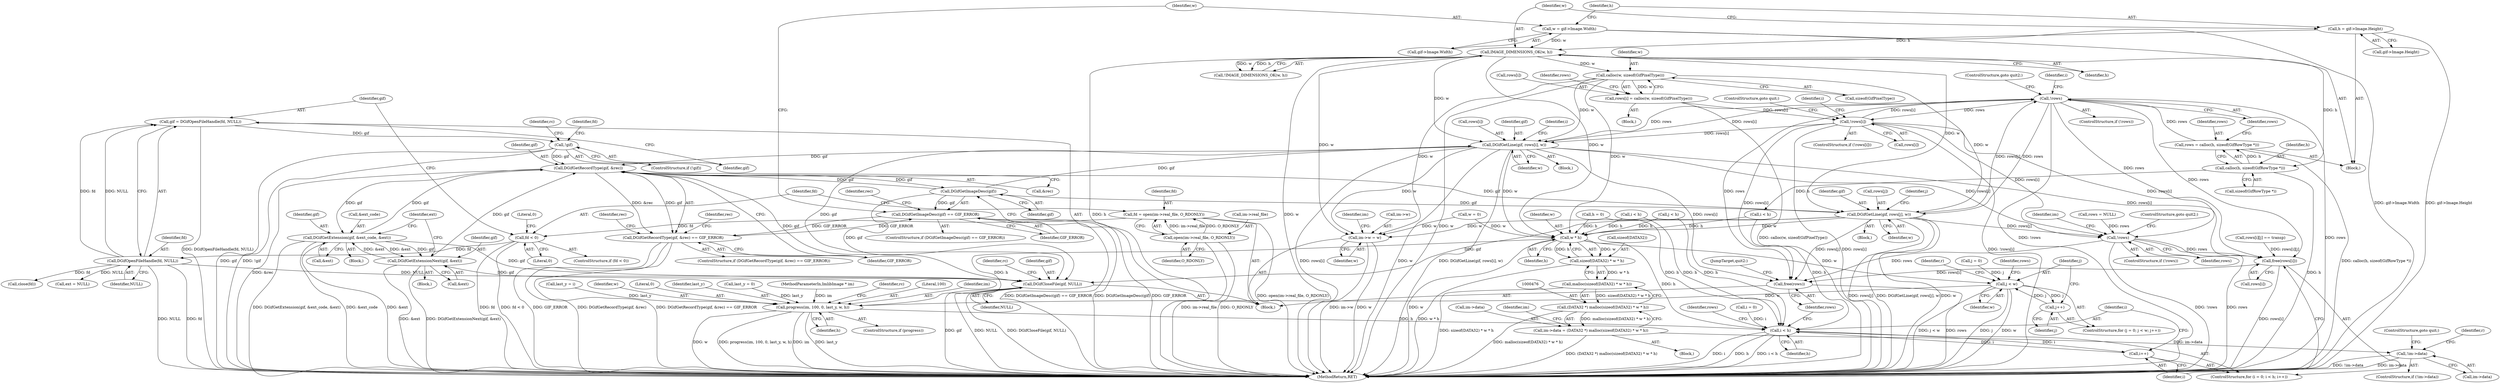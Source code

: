 digraph "0_enlightment_37a96801663b7b4cd3fbe56cc0eb8b6a17e766a8@pointer" {
"1000260" [label="(Call,!rows)"];
"1000337" [label="(Call,DGifGetLine(gif, rows[i], w))"];
"1000225" [label="(Call,DGifGetImageDesc(gif))"];
"1000206" [label="(Call,DGifGetRecordType(gif, &rec))"];
"1000391" [label="(Call,DGifGetExtensionNext(gif, &ext))"];
"1000357" [label="(Call,DGifGetExtension(gif, &ext_code, &ext))"];
"1000192" [label="(Call,!gif)"];
"1000186" [label="(Call,gif = DGifOpenFileHandle(fd, NULL))"];
"1000188" [label="(Call,DGifOpenFileHandle(fd, NULL))"];
"1000181" [label="(Call,fd < 0)"];
"1000173" [label="(Call,fd = open(im->real_file, O_RDONLY))"];
"1000175" [label="(Call,open(im->real_file, O_RDONLY))"];
"1000319" [label="(Call,DGifGetLine(gif, rows[j], w))"];
"1000260" [label="(Call,!rows)"];
"1000253" [label="(Call,rows = calloc(h, sizeof(GifRowType *)))"];
"1000255" [label="(Call,calloc(h, sizeof(GifRowType *)))"];
"1000249" [label="(Call,IMAGE_DIMENSIONS_OK(w, h))"];
"1000233" [label="(Call,w = gif->Image.Width)"];
"1000240" [label="(Call,h = gif->Image.Height)"];
"1000282" [label="(Call,!rows[i])"];
"1000273" [label="(Call,rows[i] = calloc(w, sizeof(GifPixelType)))"];
"1000277" [label="(Call,calloc(w, sizeof(GifPixelType)))"];
"1000205" [label="(Call,DGifGetRecordType(gif, &rec) == GIF_ERROR)"];
"1000224" [label="(Call,DGifGetImageDesc(gif) == GIF_ERROR)"];
"1000416" [label="(Call,!rows)"];
"1000761" [label="(Call,free(rows[i]))"];
"1000765" [label="(Call,free(rows))"];
"1000420" [label="(Call,im->w = w)"];
"1000481" [label="(Call,w * h)"];
"1000478" [label="(Call,sizeof(DATA32) * w * h)"];
"1000477" [label="(Call,malloc(sizeof(DATA32) * w * h))"];
"1000475" [label="(Call,(DATA32 *) malloc(sizeof(DATA32) * w * h))"];
"1000471" [label="(Call,im->data = (DATA32 *) malloc(sizeof(DATA32) * w * h))"];
"1000485" [label="(Call,!im->data)"];
"1000553" [label="(Call,j < w)"];
"1000556" [label="(Call,j++)"];
"1000741" [label="(Call,progress(im, 100, 0, last_y, w, h))"];
"1000756" [label="(Call,i < h)"];
"1000759" [label="(Call,i++)"];
"1000768" [label="(Call,DGifCloseFile(gif, NULL))"];
"1000281" [label="(ControlStructure,if (!rows[i]))"];
"1000175" [label="(Call,open(im->real_file, O_RDONLY))"];
"1000484" [label="(ControlStructure,if (!im->data))"];
"1000249" [label="(Call,IMAGE_DIMENSIONS_OK(w, h))"];
"1000195" [label="(Call,close(fd))"];
"1000354" [label="(Call,ext = NULL)"];
"1000180" [label="(ControlStructure,if (fd < 0))"];
"1000272" [label="(Block,)"];
"1000767" [label="(JumpTarget,quit2:)"];
"1000449" [label="(Block,)"];
"1000697" [label="(Identifier,r)"];
"1000282" [label="(Call,!rows[i])"];
"1000314" [label="(Identifier,j)"];
"1000235" [label="(Call,gif->Image.Width)"];
"1000549" [label="(ControlStructure,for (j = 0; j < w; j++))"];
"1000692" [label="(Call,last_y = i)"];
"1000765" [label="(Call,free(rows))"];
"1000251" [label="(Identifier,h)"];
"1000267" [label="(Call,i < h)"];
"1000472" [label="(Call,im->data)"];
"1000422" [label="(Identifier,im)"];
"1000756" [label="(Call,i < h)"];
"1000478" [label="(Call,sizeof(DATA32) * w * h)"];
"1000759" [label="(Call,i++)"];
"1000192" [label="(Call,!gif)"];
"1000257" [label="(Call,sizeof(GifRowType *))"];
"1000351" [label="(Block,)"];
"1000471" [label="(Call,im->data = (DATA32 *) malloc(sizeof(DATA32) * w * h))"];
"1000331" [label="(Call,i < h)"];
"1000342" [label="(Identifier,w)"];
"1000486" [label="(Call,im->data)"];
"1000746" [label="(Identifier,w)"];
"1000364" [label="(Identifier,ext)"];
"1000193" [label="(Identifier,gif)"];
"1000189" [label="(Identifier,fd)"];
"1000427" [label="(Identifier,im)"];
"1000560" [label="(Call,rows[i][j] == transp)"];
"1000241" [label="(Identifier,h)"];
"1000318" [label="(Block,)"];
"1000393" [label="(Call,&ext)"];
"1000392" [label="(Identifier,gif)"];
"1000114" [label="(Block,)"];
"1000277" [label="(Call,calloc(w, sizeof(GifPixelType)))"];
"1000335" [label="(Identifier,i)"];
"1000181" [label="(Call,fd < 0)"];
"1000477" [label="(Call,malloc(sizeof(DATA32) * w * h))"];
"1000182" [label="(Identifier,fd)"];
"1000213" [label="(Identifier,rec)"];
"1000210" [label="(Identifier,GIF_ERROR)"];
"1000762" [label="(Call,rows[i])"];
"1000424" [label="(Identifier,w)"];
"1000760" [label="(Identifier,i)"];
"1000226" [label="(Identifier,gif)"];
"1000391" [label="(Call,DGifGetExtensionNext(gif, &ext))"];
"1000259" [label="(ControlStructure,if (!rows))"];
"1000320" [label="(Identifier,gif)"];
"1000555" [label="(Identifier,w)"];
"1000770" [label="(Identifier,NULL)"];
"1000183" [label="(Literal,0)"];
"1000417" [label="(Identifier,rows)"];
"1000242" [label="(Call,gif->Image.Height)"];
"1000265" [label="(Identifier,i)"];
"1000744" [label="(Literal,0)"];
"1000261" [label="(Identifier,rows)"];
"1000135" [label="(Call,w = 0)"];
"1000176" [label="(Call,im->real_file)"];
"1000284" [label="(Identifier,rows)"];
"1000772" [label="(Identifier,rc)"];
"1000233" [label="(Call,w = gif->Image.Width)"];
"1000240" [label="(Call,h = gif->Image.Height)"];
"1000185" [label="(Literal,0)"];
"1000222" [label="(Block,)"];
"1000415" [label="(ControlStructure,if (!rows))"];
"1000260" [label="(Call,!rows)"];
"1000475" [label="(Call,(DATA32 *) malloc(sizeof(DATA32) * w * h))"];
"1000745" [label="(Identifier,last_y)"];
"1000274" [label="(Call,rows[i])"];
"1000557" [label="(Identifier,j)"];
"1000768" [label="(Call,DGifCloseFile(gif, NULL))"];
"1000152" [label="(Call,last_y = 0)"];
"1000207" [label="(Identifier,gif)"];
"1000324" [label="(Identifier,w)"];
"1000489" [label="(ControlStructure,goto quit;)"];
"1000739" [label="(ControlStructure,if (progress))"];
"1000204" [label="(ControlStructure,if (DGifGetRecordType(gif, &rec) == GIF_ERROR))"];
"1000757" [label="(Identifier,i)"];
"1000234" [label="(Identifier,w)"];
"1000191" [label="(ControlStructure,if (!gif))"];
"1000255" [label="(Call,calloc(h, sizeof(GifRowType *)))"];
"1000256" [label="(Identifier,h)"];
"1000188" [label="(Call,DGifOpenFileHandle(fd, NULL))"];
"1000279" [label="(Call,sizeof(GifPixelType))"];
"1000250" [label="(Identifier,w)"];
"1000416" [label="(Call,!rows)"];
"1000550" [label="(Call,j = 0)"];
"1000262" [label="(ControlStructure,goto quit2;)"];
"1000337" [label="(Call,DGifGetLine(gif, rows[i], w))"];
"1000365" [label="(Block,)"];
"1000336" [label="(Block,)"];
"1000483" [label="(Identifier,h)"];
"1000563" [label="(Identifier,rows)"];
"1000205" [label="(Call,DGifGetRecordType(gif, &rec) == GIF_ERROR)"];
"1000283" [label="(Call,rows[i])"];
"1000554" [label="(Identifier,j)"];
"1000553" [label="(Call,j < w)"];
"1000110" [label="(MethodParameterIn,ImlibImage * im)"];
"1000173" [label="(Call,fd = open(im->real_file, O_RDONLY))"];
"1000253" [label="(Call,rows = calloc(h, sizeof(GifRowType *)))"];
"1000223" [label="(ControlStructure,if (DGifGetImageDesc(gif) == GIF_ERROR))"];
"1000421" [label="(Call,im->w)"];
"1000206" [label="(Call,DGifGetRecordType(gif, &rec))"];
"1000254" [label="(Identifier,rows)"];
"1000741" [label="(Call,progress(im, 100, 0, last_y, w, h))"];
"1000493" [label="(Identifier,r)"];
"1000357" [label="(Call,DGifGetExtension(gif, &ext_code, &ext))"];
"1000310" [label="(Call,j < h)"];
"1000339" [label="(Call,rows[i])"];
"1000187" [label="(Identifier,gif)"];
"1000479" [label="(Call,sizeof(DATA32))"];
"1000758" [label="(Identifier,h)"];
"1000196" [label="(Identifier,fd)"];
"1000225" [label="(Call,DGifGetImageDesc(gif))"];
"1000766" [label="(Identifier,rows)"];
"1000248" [label="(Call,!IMAGE_DIMENSIONS_OK(w, h))"];
"1000286" [label="(ControlStructure,goto quit;)"];
"1000487" [label="(Identifier,im)"];
"1000338" [label="(Identifier,gif)"];
"1000361" [label="(Call,&ext)"];
"1000190" [label="(Identifier,NULL)"];
"1000556" [label="(Call,j++)"];
"1000321" [label="(Call,rows[j])"];
"1000200" [label="(Identifier,rc)"];
"1000273" [label="(Call,rows[i] = calloc(w, sizeof(GifPixelType)))"];
"1000227" [label="(Identifier,GIF_ERROR)"];
"1000186" [label="(Call,gif = DGifOpenFileHandle(fd, NULL))"];
"1000752" [label="(ControlStructure,for (i = 0; i < h; i++))"];
"1000319" [label="(Call,DGifGetLine(gif, rows[j], w))"];
"1000769" [label="(Identifier,gif)"];
"1000359" [label="(Call,&ext_code)"];
"1000749" [label="(Identifier,rc)"];
"1000160" [label="(Call,rows = NULL)"];
"1000174" [label="(Identifier,fd)"];
"1000230" [label="(Identifier,rec)"];
"1000485" [label="(Call,!im->data)"];
"1000747" [label="(Identifier,h)"];
"1000271" [label="(Identifier,i)"];
"1000763" [label="(Identifier,rows)"];
"1000743" [label="(Literal,100)"];
"1000753" [label="(Call,i = 0)"];
"1000139" [label="(Call,h = 0)"];
"1000420" [label="(Call,im->w = w)"];
"1000419" [label="(ControlStructure,goto quit2;)"];
"1000773" [label="(MethodReturn,RET)"];
"1000224" [label="(Call,DGifGetImageDesc(gif) == GIF_ERROR)"];
"1000482" [label="(Identifier,w)"];
"1000278" [label="(Identifier,w)"];
"1000761" [label="(Call,free(rows[i]))"];
"1000208" [label="(Call,&rec)"];
"1000218" [label="(Identifier,rec)"];
"1000179" [label="(Identifier,O_RDONLY)"];
"1000481" [label="(Call,w * h)"];
"1000742" [label="(Identifier,im)"];
"1000358" [label="(Identifier,gif)"];
"1000260" -> "1000259"  [label="AST: "];
"1000260" -> "1000261"  [label="CFG: "];
"1000261" -> "1000260"  [label="AST: "];
"1000262" -> "1000260"  [label="CFG: "];
"1000265" -> "1000260"  [label="CFG: "];
"1000260" -> "1000773"  [label="DDG: !rows"];
"1000260" -> "1000773"  [label="DDG: rows"];
"1000337" -> "1000260"  [label="DDG: rows[i]"];
"1000253" -> "1000260"  [label="DDG: rows"];
"1000319" -> "1000260"  [label="DDG: rows[j]"];
"1000282" -> "1000260"  [label="DDG: rows[i]"];
"1000260" -> "1000282"  [label="DDG: rows"];
"1000260" -> "1000319"  [label="DDG: rows"];
"1000260" -> "1000337"  [label="DDG: rows"];
"1000260" -> "1000416"  [label="DDG: rows"];
"1000260" -> "1000761"  [label="DDG: rows"];
"1000260" -> "1000765"  [label="DDG: rows"];
"1000337" -> "1000336"  [label="AST: "];
"1000337" -> "1000342"  [label="CFG: "];
"1000338" -> "1000337"  [label="AST: "];
"1000339" -> "1000337"  [label="AST: "];
"1000342" -> "1000337"  [label="AST: "];
"1000335" -> "1000337"  [label="CFG: "];
"1000337" -> "1000773"  [label="DDG: rows[i]"];
"1000337" -> "1000773"  [label="DDG: w"];
"1000337" -> "1000773"  [label="DDG: DGifGetLine(gif, rows[i], w)"];
"1000337" -> "1000206"  [label="DDG: gif"];
"1000225" -> "1000337"  [label="DDG: gif"];
"1000282" -> "1000337"  [label="DDG: rows[i]"];
"1000249" -> "1000337"  [label="DDG: w"];
"1000277" -> "1000337"  [label="DDG: w"];
"1000337" -> "1000416"  [label="DDG: rows[i]"];
"1000337" -> "1000420"  [label="DDG: w"];
"1000337" -> "1000481"  [label="DDG: w"];
"1000337" -> "1000761"  [label="DDG: rows[i]"];
"1000337" -> "1000765"  [label="DDG: rows[i]"];
"1000337" -> "1000768"  [label="DDG: gif"];
"1000225" -> "1000224"  [label="AST: "];
"1000225" -> "1000226"  [label="CFG: "];
"1000226" -> "1000225"  [label="AST: "];
"1000227" -> "1000225"  [label="CFG: "];
"1000225" -> "1000206"  [label="DDG: gif"];
"1000225" -> "1000224"  [label="DDG: gif"];
"1000206" -> "1000225"  [label="DDG: gif"];
"1000225" -> "1000319"  [label="DDG: gif"];
"1000225" -> "1000768"  [label="DDG: gif"];
"1000206" -> "1000205"  [label="AST: "];
"1000206" -> "1000208"  [label="CFG: "];
"1000207" -> "1000206"  [label="AST: "];
"1000208" -> "1000206"  [label="AST: "];
"1000210" -> "1000206"  [label="CFG: "];
"1000206" -> "1000773"  [label="DDG: &rec"];
"1000206" -> "1000205"  [label="DDG: gif"];
"1000206" -> "1000205"  [label="DDG: &rec"];
"1000391" -> "1000206"  [label="DDG: gif"];
"1000192" -> "1000206"  [label="DDG: gif"];
"1000319" -> "1000206"  [label="DDG: gif"];
"1000357" -> "1000206"  [label="DDG: gif"];
"1000206" -> "1000357"  [label="DDG: gif"];
"1000206" -> "1000768"  [label="DDG: gif"];
"1000391" -> "1000365"  [label="AST: "];
"1000391" -> "1000393"  [label="CFG: "];
"1000392" -> "1000391"  [label="AST: "];
"1000393" -> "1000391"  [label="AST: "];
"1000364" -> "1000391"  [label="CFG: "];
"1000391" -> "1000773"  [label="DDG: &ext"];
"1000391" -> "1000773"  [label="DDG: DGifGetExtensionNext(gif, &ext)"];
"1000391" -> "1000357"  [label="DDG: &ext"];
"1000357" -> "1000391"  [label="DDG: gif"];
"1000357" -> "1000391"  [label="DDG: &ext"];
"1000391" -> "1000768"  [label="DDG: gif"];
"1000357" -> "1000351"  [label="AST: "];
"1000357" -> "1000361"  [label="CFG: "];
"1000358" -> "1000357"  [label="AST: "];
"1000359" -> "1000357"  [label="AST: "];
"1000361" -> "1000357"  [label="AST: "];
"1000364" -> "1000357"  [label="CFG: "];
"1000357" -> "1000773"  [label="DDG: &ext"];
"1000357" -> "1000773"  [label="DDG: DGifGetExtension(gif, &ext_code, &ext)"];
"1000357" -> "1000773"  [label="DDG: &ext_code"];
"1000357" -> "1000768"  [label="DDG: gif"];
"1000192" -> "1000191"  [label="AST: "];
"1000192" -> "1000193"  [label="CFG: "];
"1000193" -> "1000192"  [label="AST: "];
"1000196" -> "1000192"  [label="CFG: "];
"1000200" -> "1000192"  [label="CFG: "];
"1000192" -> "1000773"  [label="DDG: gif"];
"1000192" -> "1000773"  [label="DDG: !gif"];
"1000186" -> "1000192"  [label="DDG: gif"];
"1000186" -> "1000114"  [label="AST: "];
"1000186" -> "1000188"  [label="CFG: "];
"1000187" -> "1000186"  [label="AST: "];
"1000188" -> "1000186"  [label="AST: "];
"1000193" -> "1000186"  [label="CFG: "];
"1000186" -> "1000773"  [label="DDG: DGifOpenFileHandle(fd, NULL)"];
"1000188" -> "1000186"  [label="DDG: fd"];
"1000188" -> "1000186"  [label="DDG: NULL"];
"1000188" -> "1000190"  [label="CFG: "];
"1000189" -> "1000188"  [label="AST: "];
"1000190" -> "1000188"  [label="AST: "];
"1000188" -> "1000773"  [label="DDG: NULL"];
"1000188" -> "1000773"  [label="DDG: fd"];
"1000181" -> "1000188"  [label="DDG: fd"];
"1000188" -> "1000195"  [label="DDG: fd"];
"1000188" -> "1000354"  [label="DDG: NULL"];
"1000188" -> "1000768"  [label="DDG: NULL"];
"1000181" -> "1000180"  [label="AST: "];
"1000181" -> "1000183"  [label="CFG: "];
"1000182" -> "1000181"  [label="AST: "];
"1000183" -> "1000181"  [label="AST: "];
"1000185" -> "1000181"  [label="CFG: "];
"1000187" -> "1000181"  [label="CFG: "];
"1000181" -> "1000773"  [label="DDG: fd"];
"1000181" -> "1000773"  [label="DDG: fd < 0"];
"1000173" -> "1000181"  [label="DDG: fd"];
"1000173" -> "1000114"  [label="AST: "];
"1000173" -> "1000175"  [label="CFG: "];
"1000174" -> "1000173"  [label="AST: "];
"1000175" -> "1000173"  [label="AST: "];
"1000182" -> "1000173"  [label="CFG: "];
"1000173" -> "1000773"  [label="DDG: open(im->real_file, O_RDONLY)"];
"1000175" -> "1000173"  [label="DDG: im->real_file"];
"1000175" -> "1000173"  [label="DDG: O_RDONLY"];
"1000175" -> "1000179"  [label="CFG: "];
"1000176" -> "1000175"  [label="AST: "];
"1000179" -> "1000175"  [label="AST: "];
"1000175" -> "1000773"  [label="DDG: O_RDONLY"];
"1000175" -> "1000773"  [label="DDG: im->real_file"];
"1000319" -> "1000318"  [label="AST: "];
"1000319" -> "1000324"  [label="CFG: "];
"1000320" -> "1000319"  [label="AST: "];
"1000321" -> "1000319"  [label="AST: "];
"1000324" -> "1000319"  [label="AST: "];
"1000314" -> "1000319"  [label="CFG: "];
"1000319" -> "1000773"  [label="DDG: DGifGetLine(gif, rows[j], w)"];
"1000319" -> "1000773"  [label="DDG: w"];
"1000319" -> "1000773"  [label="DDG: rows[j]"];
"1000277" -> "1000319"  [label="DDG: w"];
"1000249" -> "1000319"  [label="DDG: w"];
"1000319" -> "1000416"  [label="DDG: rows[j]"];
"1000319" -> "1000420"  [label="DDG: w"];
"1000319" -> "1000481"  [label="DDG: w"];
"1000319" -> "1000765"  [label="DDG: rows[j]"];
"1000319" -> "1000768"  [label="DDG: gif"];
"1000253" -> "1000222"  [label="AST: "];
"1000253" -> "1000255"  [label="CFG: "];
"1000254" -> "1000253"  [label="AST: "];
"1000255" -> "1000253"  [label="AST: "];
"1000261" -> "1000253"  [label="CFG: "];
"1000253" -> "1000773"  [label="DDG: calloc(h, sizeof(GifRowType *))"];
"1000255" -> "1000253"  [label="DDG: h"];
"1000255" -> "1000257"  [label="CFG: "];
"1000256" -> "1000255"  [label="AST: "];
"1000257" -> "1000255"  [label="AST: "];
"1000255" -> "1000773"  [label="DDG: h"];
"1000249" -> "1000255"  [label="DDG: h"];
"1000255" -> "1000267"  [label="DDG: h"];
"1000249" -> "1000248"  [label="AST: "];
"1000249" -> "1000251"  [label="CFG: "];
"1000250" -> "1000249"  [label="AST: "];
"1000251" -> "1000249"  [label="AST: "];
"1000248" -> "1000249"  [label="CFG: "];
"1000249" -> "1000773"  [label="DDG: h"];
"1000249" -> "1000773"  [label="DDG: w"];
"1000249" -> "1000248"  [label="DDG: w"];
"1000249" -> "1000248"  [label="DDG: h"];
"1000233" -> "1000249"  [label="DDG: w"];
"1000240" -> "1000249"  [label="DDG: h"];
"1000249" -> "1000277"  [label="DDG: w"];
"1000249" -> "1000420"  [label="DDG: w"];
"1000249" -> "1000481"  [label="DDG: w"];
"1000233" -> "1000222"  [label="AST: "];
"1000233" -> "1000235"  [label="CFG: "];
"1000234" -> "1000233"  [label="AST: "];
"1000235" -> "1000233"  [label="AST: "];
"1000241" -> "1000233"  [label="CFG: "];
"1000233" -> "1000773"  [label="DDG: gif->Image.Width"];
"1000240" -> "1000222"  [label="AST: "];
"1000240" -> "1000242"  [label="CFG: "];
"1000241" -> "1000240"  [label="AST: "];
"1000242" -> "1000240"  [label="AST: "];
"1000250" -> "1000240"  [label="CFG: "];
"1000240" -> "1000773"  [label="DDG: gif->Image.Height"];
"1000282" -> "1000281"  [label="AST: "];
"1000282" -> "1000283"  [label="CFG: "];
"1000283" -> "1000282"  [label="AST: "];
"1000286" -> "1000282"  [label="CFG: "];
"1000271" -> "1000282"  [label="CFG: "];
"1000282" -> "1000773"  [label="DDG: !rows[i]"];
"1000282" -> "1000773"  [label="DDG: rows[i]"];
"1000273" -> "1000282"  [label="DDG: rows[i]"];
"1000282" -> "1000416"  [label="DDG: rows[i]"];
"1000282" -> "1000761"  [label="DDG: rows[i]"];
"1000282" -> "1000765"  [label="DDG: rows[i]"];
"1000273" -> "1000272"  [label="AST: "];
"1000273" -> "1000277"  [label="CFG: "];
"1000274" -> "1000273"  [label="AST: "];
"1000277" -> "1000273"  [label="AST: "];
"1000284" -> "1000273"  [label="CFG: "];
"1000273" -> "1000773"  [label="DDG: calloc(w, sizeof(GifPixelType))"];
"1000277" -> "1000273"  [label="DDG: w"];
"1000277" -> "1000279"  [label="CFG: "];
"1000278" -> "1000277"  [label="AST: "];
"1000279" -> "1000277"  [label="AST: "];
"1000277" -> "1000773"  [label="DDG: w"];
"1000277" -> "1000420"  [label="DDG: w"];
"1000277" -> "1000481"  [label="DDG: w"];
"1000205" -> "1000204"  [label="AST: "];
"1000205" -> "1000210"  [label="CFG: "];
"1000210" -> "1000205"  [label="AST: "];
"1000213" -> "1000205"  [label="CFG: "];
"1000218" -> "1000205"  [label="CFG: "];
"1000205" -> "1000773"  [label="DDG: GIF_ERROR"];
"1000205" -> "1000773"  [label="DDG: DGifGetRecordType(gif, &rec)"];
"1000205" -> "1000773"  [label="DDG: DGifGetRecordType(gif, &rec) == GIF_ERROR"];
"1000224" -> "1000205"  [label="DDG: GIF_ERROR"];
"1000205" -> "1000224"  [label="DDG: GIF_ERROR"];
"1000224" -> "1000223"  [label="AST: "];
"1000224" -> "1000227"  [label="CFG: "];
"1000227" -> "1000224"  [label="AST: "];
"1000230" -> "1000224"  [label="CFG: "];
"1000234" -> "1000224"  [label="CFG: "];
"1000224" -> "1000773"  [label="DDG: DGifGetImageDesc(gif)"];
"1000224" -> "1000773"  [label="DDG: GIF_ERROR"];
"1000224" -> "1000773"  [label="DDG: DGifGetImageDesc(gif) == GIF_ERROR"];
"1000416" -> "1000415"  [label="AST: "];
"1000416" -> "1000417"  [label="CFG: "];
"1000417" -> "1000416"  [label="AST: "];
"1000419" -> "1000416"  [label="CFG: "];
"1000422" -> "1000416"  [label="CFG: "];
"1000416" -> "1000773"  [label="DDG: !rows"];
"1000416" -> "1000773"  [label="DDG: rows"];
"1000160" -> "1000416"  [label="DDG: rows"];
"1000416" -> "1000761"  [label="DDG: rows"];
"1000416" -> "1000765"  [label="DDG: rows"];
"1000761" -> "1000752"  [label="AST: "];
"1000761" -> "1000762"  [label="CFG: "];
"1000762" -> "1000761"  [label="AST: "];
"1000760" -> "1000761"  [label="CFG: "];
"1000761" -> "1000773"  [label="DDG: rows[i]"];
"1000560" -> "1000761"  [label="DDG: rows[i][j]"];
"1000761" -> "1000765"  [label="DDG: rows[i]"];
"1000765" -> "1000114"  [label="AST: "];
"1000765" -> "1000766"  [label="CFG: "];
"1000766" -> "1000765"  [label="AST: "];
"1000767" -> "1000765"  [label="CFG: "];
"1000765" -> "1000773"  [label="DDG: rows"];
"1000420" -> "1000114"  [label="AST: "];
"1000420" -> "1000424"  [label="CFG: "];
"1000421" -> "1000420"  [label="AST: "];
"1000424" -> "1000420"  [label="AST: "];
"1000427" -> "1000420"  [label="CFG: "];
"1000420" -> "1000773"  [label="DDG: w"];
"1000420" -> "1000773"  [label="DDG: im->w"];
"1000135" -> "1000420"  [label="DDG: w"];
"1000481" -> "1000478"  [label="AST: "];
"1000481" -> "1000483"  [label="CFG: "];
"1000482" -> "1000481"  [label="AST: "];
"1000483" -> "1000481"  [label="AST: "];
"1000478" -> "1000481"  [label="CFG: "];
"1000481" -> "1000773"  [label="DDG: w"];
"1000481" -> "1000478"  [label="DDG: w"];
"1000481" -> "1000478"  [label="DDG: h"];
"1000135" -> "1000481"  [label="DDG: w"];
"1000310" -> "1000481"  [label="DDG: h"];
"1000331" -> "1000481"  [label="DDG: h"];
"1000267" -> "1000481"  [label="DDG: h"];
"1000139" -> "1000481"  [label="DDG: h"];
"1000481" -> "1000553"  [label="DDG: w"];
"1000481" -> "1000741"  [label="DDG: h"];
"1000481" -> "1000756"  [label="DDG: h"];
"1000478" -> "1000477"  [label="AST: "];
"1000479" -> "1000478"  [label="AST: "];
"1000477" -> "1000478"  [label="CFG: "];
"1000478" -> "1000773"  [label="DDG: w * h"];
"1000478" -> "1000477"  [label="DDG: w * h"];
"1000477" -> "1000475"  [label="AST: "];
"1000475" -> "1000477"  [label="CFG: "];
"1000477" -> "1000773"  [label="DDG: sizeof(DATA32) * w * h"];
"1000477" -> "1000475"  [label="DDG: sizeof(DATA32) * w * h"];
"1000475" -> "1000471"  [label="AST: "];
"1000476" -> "1000475"  [label="AST: "];
"1000471" -> "1000475"  [label="CFG: "];
"1000475" -> "1000773"  [label="DDG: malloc(sizeof(DATA32) * w * h)"];
"1000475" -> "1000471"  [label="DDG: malloc(sizeof(DATA32) * w * h)"];
"1000471" -> "1000449"  [label="AST: "];
"1000472" -> "1000471"  [label="AST: "];
"1000487" -> "1000471"  [label="CFG: "];
"1000471" -> "1000773"  [label="DDG: (DATA32 *) malloc(sizeof(DATA32) * w * h)"];
"1000471" -> "1000485"  [label="DDG: im->data"];
"1000485" -> "1000484"  [label="AST: "];
"1000485" -> "1000486"  [label="CFG: "];
"1000486" -> "1000485"  [label="AST: "];
"1000489" -> "1000485"  [label="CFG: "];
"1000493" -> "1000485"  [label="CFG: "];
"1000485" -> "1000773"  [label="DDG: im->data"];
"1000485" -> "1000773"  [label="DDG: !im->data"];
"1000553" -> "1000549"  [label="AST: "];
"1000553" -> "1000555"  [label="CFG: "];
"1000554" -> "1000553"  [label="AST: "];
"1000555" -> "1000553"  [label="AST: "];
"1000563" -> "1000553"  [label="CFG: "];
"1000697" -> "1000553"  [label="CFG: "];
"1000553" -> "1000773"  [label="DDG: j < w"];
"1000553" -> "1000773"  [label="DDG: j"];
"1000553" -> "1000773"  [label="DDG: w"];
"1000556" -> "1000553"  [label="DDG: j"];
"1000550" -> "1000553"  [label="DDG: j"];
"1000553" -> "1000556"  [label="DDG: j"];
"1000553" -> "1000741"  [label="DDG: w"];
"1000556" -> "1000549"  [label="AST: "];
"1000556" -> "1000557"  [label="CFG: "];
"1000557" -> "1000556"  [label="AST: "];
"1000554" -> "1000556"  [label="CFG: "];
"1000741" -> "1000739"  [label="AST: "];
"1000741" -> "1000747"  [label="CFG: "];
"1000742" -> "1000741"  [label="AST: "];
"1000743" -> "1000741"  [label="AST: "];
"1000744" -> "1000741"  [label="AST: "];
"1000745" -> "1000741"  [label="AST: "];
"1000746" -> "1000741"  [label="AST: "];
"1000747" -> "1000741"  [label="AST: "];
"1000749" -> "1000741"  [label="CFG: "];
"1000741" -> "1000773"  [label="DDG: im"];
"1000741" -> "1000773"  [label="DDG: last_y"];
"1000741" -> "1000773"  [label="DDG: w"];
"1000741" -> "1000773"  [label="DDG: progress(im, 100, 0, last_y, w, h)"];
"1000110" -> "1000741"  [label="DDG: im"];
"1000692" -> "1000741"  [label="DDG: last_y"];
"1000152" -> "1000741"  [label="DDG: last_y"];
"1000741" -> "1000756"  [label="DDG: h"];
"1000756" -> "1000752"  [label="AST: "];
"1000756" -> "1000758"  [label="CFG: "];
"1000757" -> "1000756"  [label="AST: "];
"1000758" -> "1000756"  [label="AST: "];
"1000763" -> "1000756"  [label="CFG: "];
"1000766" -> "1000756"  [label="CFG: "];
"1000756" -> "1000773"  [label="DDG: i"];
"1000756" -> "1000773"  [label="DDG: h"];
"1000756" -> "1000773"  [label="DDG: i < h"];
"1000753" -> "1000756"  [label="DDG: i"];
"1000759" -> "1000756"  [label="DDG: i"];
"1000267" -> "1000756"  [label="DDG: h"];
"1000310" -> "1000756"  [label="DDG: h"];
"1000331" -> "1000756"  [label="DDG: h"];
"1000139" -> "1000756"  [label="DDG: h"];
"1000756" -> "1000759"  [label="DDG: i"];
"1000759" -> "1000752"  [label="AST: "];
"1000759" -> "1000760"  [label="CFG: "];
"1000760" -> "1000759"  [label="AST: "];
"1000757" -> "1000759"  [label="CFG: "];
"1000768" -> "1000114"  [label="AST: "];
"1000768" -> "1000770"  [label="CFG: "];
"1000769" -> "1000768"  [label="AST: "];
"1000770" -> "1000768"  [label="AST: "];
"1000772" -> "1000768"  [label="CFG: "];
"1000768" -> "1000773"  [label="DDG: gif"];
"1000768" -> "1000773"  [label="DDG: NULL"];
"1000768" -> "1000773"  [label="DDG: DGifCloseFile(gif, NULL)"];
}
